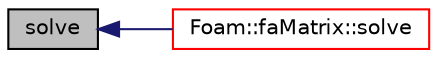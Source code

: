 digraph "solve"
{
  bgcolor="transparent";
  edge [fontname="Helvetica",fontsize="10",labelfontname="Helvetica",labelfontsize="10"];
  node [fontname="Helvetica",fontsize="10",shape=record];
  rankdir="LR";
  Node1 [label="solve",height=0.2,width=0.4,color="black", fillcolor="grey75", style="filled" fontcolor="black"];
  Node1 -> Node2 [dir="back",color="midnightblue",fontsize="10",style="solid",fontname="Helvetica"];
  Node2 [label="Foam::faMatrix::solve",height=0.2,width=0.4,color="red",URL="$classFoam_1_1faMatrix.html#a30785cf2e39d95d00a9f64fcdf0e3cfe",tooltip="Solve returning the solution statistics. "];
}
